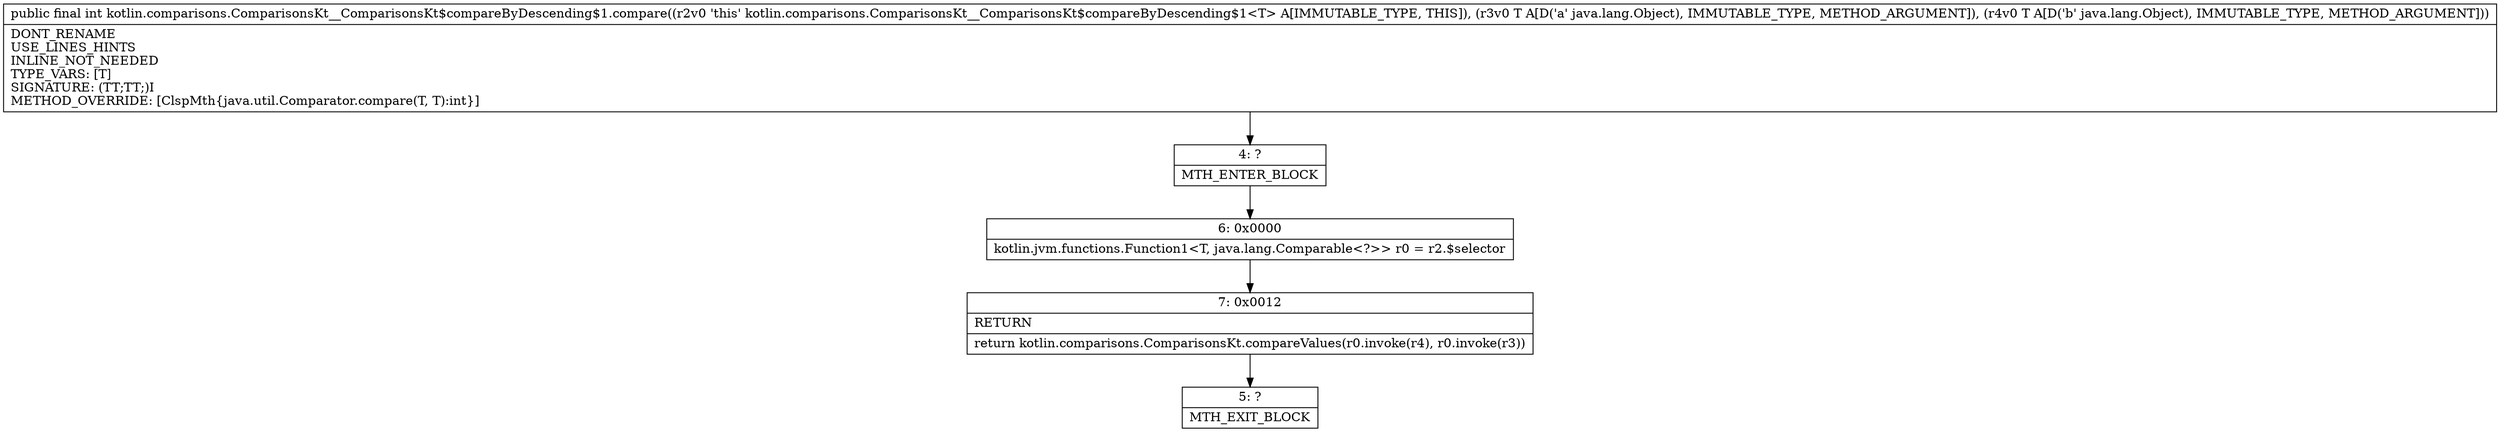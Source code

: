 digraph "CFG forkotlin.comparisons.ComparisonsKt__ComparisonsKt$compareByDescending$1.compare(Ljava\/lang\/Object;Ljava\/lang\/Object;)I" {
Node_4 [shape=record,label="{4\:\ ?|MTH_ENTER_BLOCK\l}"];
Node_6 [shape=record,label="{6\:\ 0x0000|kotlin.jvm.functions.Function1\<T, java.lang.Comparable\<?\>\> r0 = r2.$selector\l}"];
Node_7 [shape=record,label="{7\:\ 0x0012|RETURN\l|return kotlin.comparisons.ComparisonsKt.compareValues(r0.invoke(r4), r0.invoke(r3))\l}"];
Node_5 [shape=record,label="{5\:\ ?|MTH_EXIT_BLOCK\l}"];
MethodNode[shape=record,label="{public final int kotlin.comparisons.ComparisonsKt__ComparisonsKt$compareByDescending$1.compare((r2v0 'this' kotlin.comparisons.ComparisonsKt__ComparisonsKt$compareByDescending$1\<T\> A[IMMUTABLE_TYPE, THIS]), (r3v0 T A[D('a' java.lang.Object), IMMUTABLE_TYPE, METHOD_ARGUMENT]), (r4v0 T A[D('b' java.lang.Object), IMMUTABLE_TYPE, METHOD_ARGUMENT]))  | DONT_RENAME\lUSE_LINES_HINTS\lINLINE_NOT_NEEDED\lTYPE_VARS: [T]\lSIGNATURE: (TT;TT;)I\lMETHOD_OVERRIDE: [ClspMth\{java.util.Comparator.compare(T, T):int\}]\l}"];
MethodNode -> Node_4;Node_4 -> Node_6;
Node_6 -> Node_7;
Node_7 -> Node_5;
}

